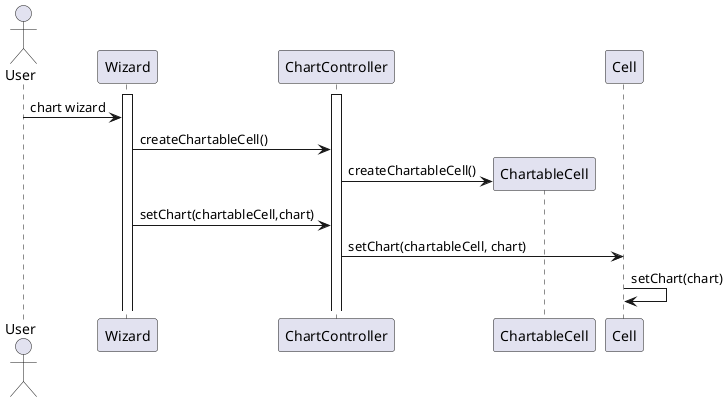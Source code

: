 @startuml doc-files/core09_01_associate_chart_and_cell.png

actor User as user
participant "Wizard" as wzd
participant "ChartController" as ctrl
participant "ChartableCell" as chartcell
participant "Cell" as cell

activate ctrl
activate wzd
user -> wzd: chart wizard

wzd -> ctrl: createChartableCell() 
create chartcell
ctrl -> chartcell: createChartableCell()

wzd -> ctrl: setChart(chartableCell,chart) 

ctrl -> cell: setChart(chartableCell, chart)
cell -> cell: setChart(chart)

@enduml